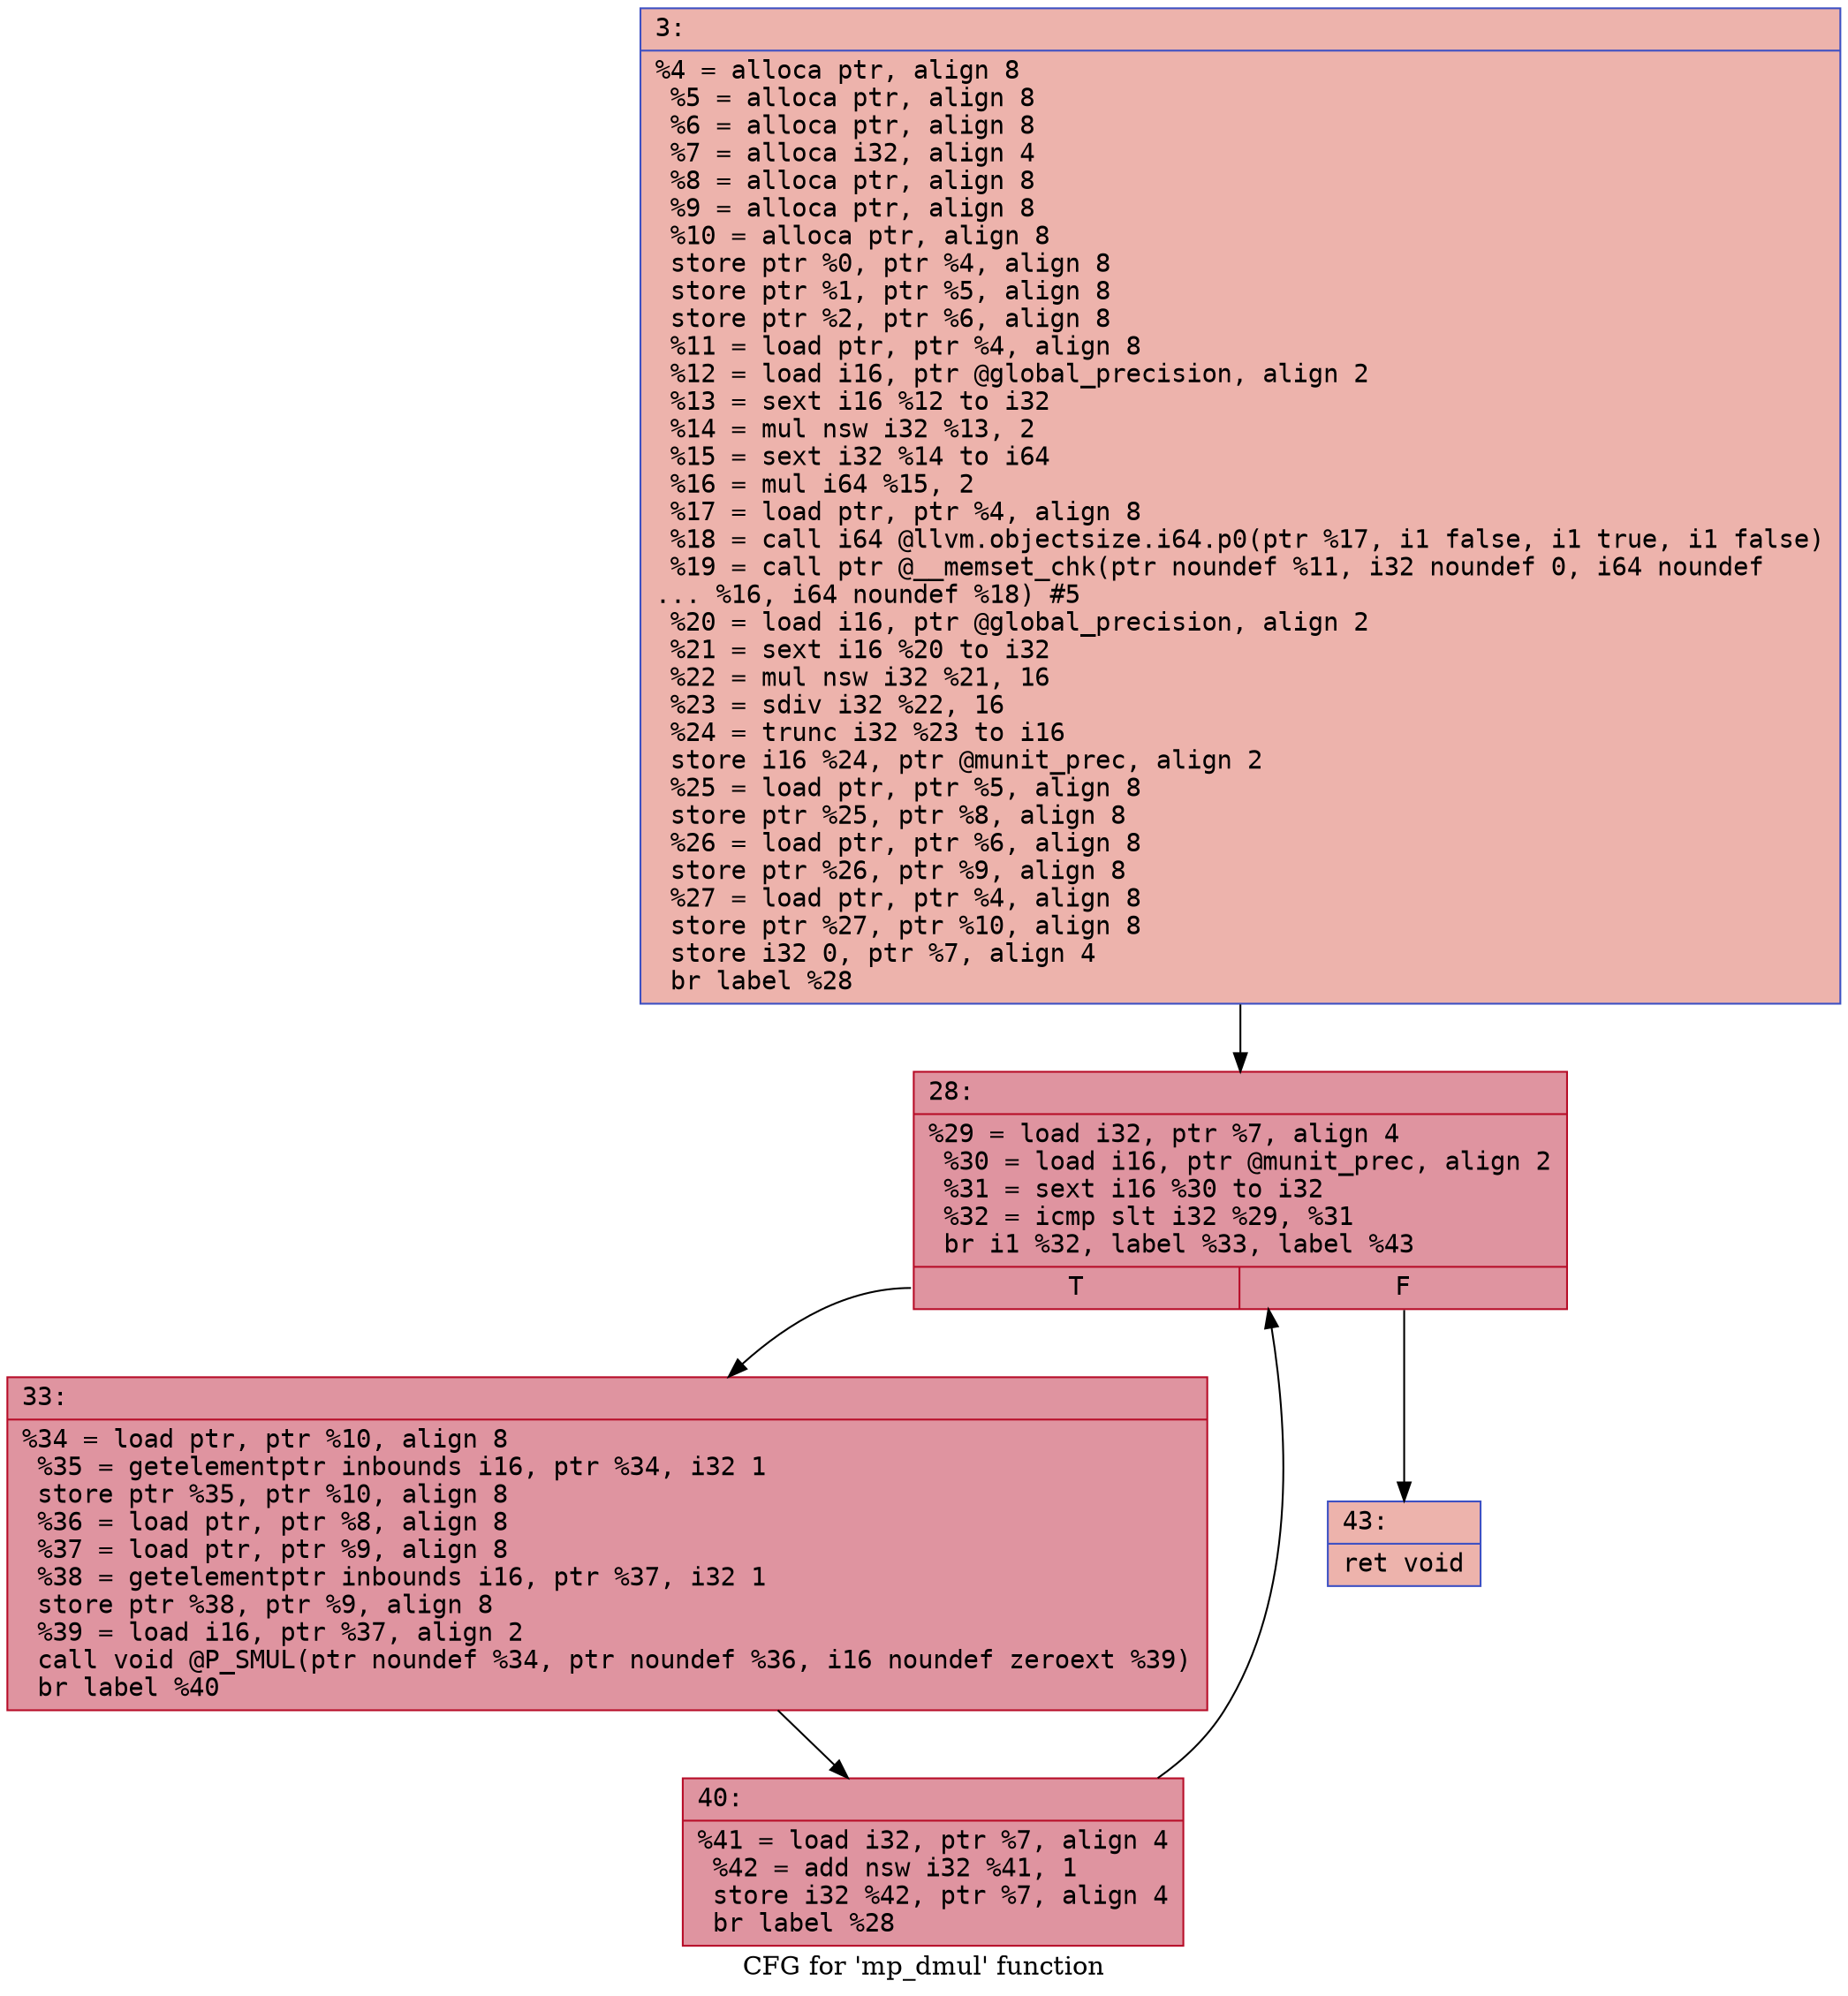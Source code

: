 digraph "CFG for 'mp_dmul' function" {
	label="CFG for 'mp_dmul' function";

	Node0x600001f95d10 [shape=record,color="#3d50c3ff", style=filled, fillcolor="#d6524470" fontname="Courier",label="{3:\l|  %4 = alloca ptr, align 8\l  %5 = alloca ptr, align 8\l  %6 = alloca ptr, align 8\l  %7 = alloca i32, align 4\l  %8 = alloca ptr, align 8\l  %9 = alloca ptr, align 8\l  %10 = alloca ptr, align 8\l  store ptr %0, ptr %4, align 8\l  store ptr %1, ptr %5, align 8\l  store ptr %2, ptr %6, align 8\l  %11 = load ptr, ptr %4, align 8\l  %12 = load i16, ptr @global_precision, align 2\l  %13 = sext i16 %12 to i32\l  %14 = mul nsw i32 %13, 2\l  %15 = sext i32 %14 to i64\l  %16 = mul i64 %15, 2\l  %17 = load ptr, ptr %4, align 8\l  %18 = call i64 @llvm.objectsize.i64.p0(ptr %17, i1 false, i1 true, i1 false)\l  %19 = call ptr @__memset_chk(ptr noundef %11, i32 noundef 0, i64 noundef\l... %16, i64 noundef %18) #5\l  %20 = load i16, ptr @global_precision, align 2\l  %21 = sext i16 %20 to i32\l  %22 = mul nsw i32 %21, 16\l  %23 = sdiv i32 %22, 16\l  %24 = trunc i32 %23 to i16\l  store i16 %24, ptr @munit_prec, align 2\l  %25 = load ptr, ptr %5, align 8\l  store ptr %25, ptr %8, align 8\l  %26 = load ptr, ptr %6, align 8\l  store ptr %26, ptr %9, align 8\l  %27 = load ptr, ptr %4, align 8\l  store ptr %27, ptr %10, align 8\l  store i32 0, ptr %7, align 4\l  br label %28\l}"];
	Node0x600001f95d10 -> Node0x600001f95d60[tooltip="3 -> 28\nProbability 100.00%" ];
	Node0x600001f95d60 [shape=record,color="#b70d28ff", style=filled, fillcolor="#b70d2870" fontname="Courier",label="{28:\l|  %29 = load i32, ptr %7, align 4\l  %30 = load i16, ptr @munit_prec, align 2\l  %31 = sext i16 %30 to i32\l  %32 = icmp slt i32 %29, %31\l  br i1 %32, label %33, label %43\l|{<s0>T|<s1>F}}"];
	Node0x600001f95d60:s0 -> Node0x600001f95db0[tooltip="28 -> 33\nProbability 96.88%" ];
	Node0x600001f95d60:s1 -> Node0x600001f95e50[tooltip="28 -> 43\nProbability 3.12%" ];
	Node0x600001f95db0 [shape=record,color="#b70d28ff", style=filled, fillcolor="#b70d2870" fontname="Courier",label="{33:\l|  %34 = load ptr, ptr %10, align 8\l  %35 = getelementptr inbounds i16, ptr %34, i32 1\l  store ptr %35, ptr %10, align 8\l  %36 = load ptr, ptr %8, align 8\l  %37 = load ptr, ptr %9, align 8\l  %38 = getelementptr inbounds i16, ptr %37, i32 1\l  store ptr %38, ptr %9, align 8\l  %39 = load i16, ptr %37, align 2\l  call void @P_SMUL(ptr noundef %34, ptr noundef %36, i16 noundef zeroext %39)\l  br label %40\l}"];
	Node0x600001f95db0 -> Node0x600001f95e00[tooltip="33 -> 40\nProbability 100.00%" ];
	Node0x600001f95e00 [shape=record,color="#b70d28ff", style=filled, fillcolor="#b70d2870" fontname="Courier",label="{40:\l|  %41 = load i32, ptr %7, align 4\l  %42 = add nsw i32 %41, 1\l  store i32 %42, ptr %7, align 4\l  br label %28\l}"];
	Node0x600001f95e00 -> Node0x600001f95d60[tooltip="40 -> 28\nProbability 100.00%" ];
	Node0x600001f95e50 [shape=record,color="#3d50c3ff", style=filled, fillcolor="#d6524470" fontname="Courier",label="{43:\l|  ret void\l}"];
}
